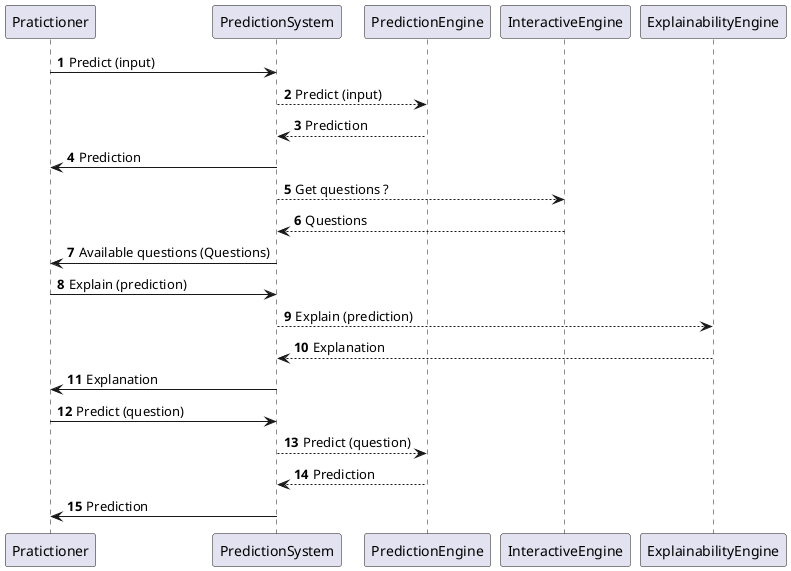 @startuml
'https://plantuml.com/sequence-diagram

autonumber

Pratictioner -> PredictionSystem: Predict (input)
PredictionSystem --> PredictionEngine: Predict (input)
PredictionEngine --> PredictionSystem: Prediction
PredictionSystem -> Pratictioner: Prediction
PredictionSystem --> InteractiveEngine: Get questions ?
InteractiveEngine --> PredictionSystem: Questions
PredictionSystem -> Pratictioner: Available questions (Questions)

Pratictioner -> PredictionSystem: Explain (prediction)
PredictionSystem --> ExplainabilityEngine: Explain (prediction)
ExplainabilityEngine --> PredictionSystem: Explanation
PredictionSystem -> Pratictioner: Explanation

Pratictioner -> PredictionSystem: Predict (question)
PredictionSystem --> PredictionEngine: Predict (question)
PredictionEngine --> PredictionSystem: Prediction
PredictionSystem -> Pratictioner: Prediction

@enduml